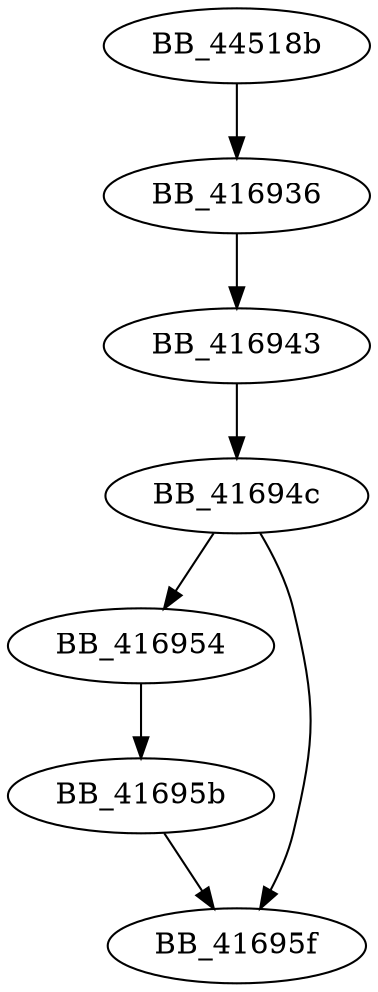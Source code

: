 DiGraph sub_44518B{
BB_416936->BB_416943
BB_416943->BB_41694c
BB_41694c->BB_416954
BB_41694c->BB_41695f
BB_416954->BB_41695b
BB_41695b->BB_41695f
BB_44518b->BB_416936
}
